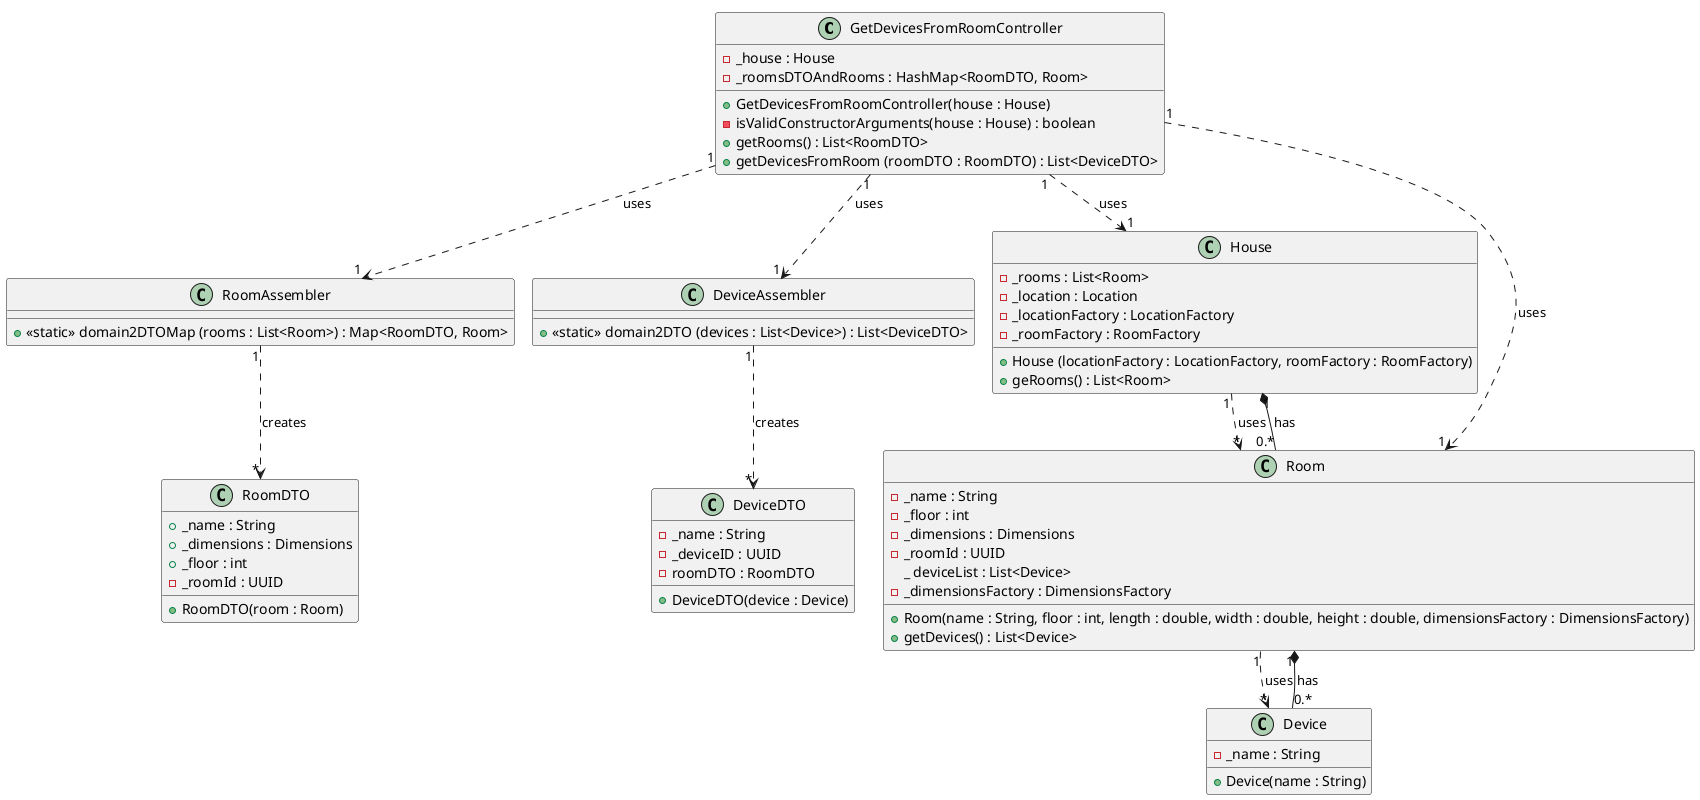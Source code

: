 @startuml
!pragma layout smetana

'https://plantuml.com/sequence-diagram


class GetDevicesFromRoomController{
- _house : House
- _roomsDTOAndRooms : HashMap<RoomDTO, Room>

+ GetDevicesFromRoomController(house : House)
- isValidConstructorArguments(house : House) : boolean
+ getRooms() : List<RoomDTO>
+ getDevicesFromRoom (roomDTO : RoomDTO) : List<DeviceDTO>
}

class RoomAssembler{

+ <<static>> domain2DTOMap (rooms : List<Room>) : Map<RoomDTO, Room>
}


class RoomDTO{
+ _name : String
+ _dimensions : Dimensions
+ _floor : int
- _roomId : UUID

+RoomDTO(room : Room)
}

class DeviceAssembler{

+<<static>> domain2DTO (devices : List<Device>) : List<DeviceDTO>
}


class DeviceDTO{
- _name : String
- _deviceID : UUID
- roomDTO : RoomDTO

+DeviceDTO(device : Device)
}

class House {
- _rooms : List<Room>
- _location : Location
- _locationFactory : LocationFactory
- _roomFactory : RoomFactory

+House (locationFactory : LocationFactory, roomFactory : RoomFactory)
+geRooms() : List<Room>
}

class Room{
- _name : String
- _floor : int
- _dimensions : Dimensions
- _roomId : UUID
_ deviceList : List<Device>
- _dimensionsFactory : DimensionsFactory

+Room(name : String, floor : int, length : double, width : double, height : double, dimensionsFactory : DimensionsFactory)
+getDevices() : List<Device>
}


class Device{
- _name : String

+Device(name : String)
}



GetDevicesFromRoomController "1"..>"1" House: uses
GetDevicesFromRoomController "1"..>"1" Room: uses
GetDevicesFromRoomController "1"..>"1" RoomAssembler: uses
GetDevicesFromRoomController "1"..>"1" DeviceAssembler: uses

RoomAssembler "1"..>"*" RoomDTO: creates
DeviceAssembler "1" ..>"*" DeviceDTO: creates

House "1" ..> "*" Room: uses
Room "1" ..> "*" Device: uses

House "1" *-- "0.*" Room : has
Room "1" *-- "0.*" Device : has



@enduml